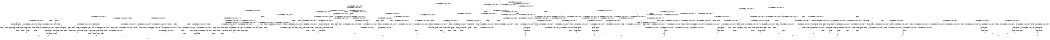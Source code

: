 digraph BCG {
size = "7, 10.5";
center = TRUE;
node [shape = circle];
0 [peripheries = 2];
0 -> 1 [label = "EX !0 !ATOMIC_EXCH_BRANCH (1, +0, TRUE, +0, 1, TRUE) !{0, 1, 2}"];
0 -> 2 [label = "EX !2 !ATOMIC_EXCH_BRANCH (1, +1, TRUE, +0, 2, TRUE) !{0, 1, 2}"];
0 -> 3 [label = "EX !1 !ATOMIC_EXCH_BRANCH (1, +1, TRUE, +1, 1, FALSE) !{0, 1, 2}"];
0 -> 4 [label = "EX !0 !ATOMIC_EXCH_BRANCH (1, +0, TRUE, +0, 1, TRUE) !{0, 1, 2}"];
1 -> 1 [label = "EX !0 !ATOMIC_EXCH_BRANCH (1, +0, TRUE, +0, 1, TRUE) !{0, 1, 2}"];
1 -> 5 [label = "EX !2 !ATOMIC_EXCH_BRANCH (1, +1, TRUE, +0, 2, TRUE) !{0, 1, 2}"];
1 -> 6 [label = "EX !1 !ATOMIC_EXCH_BRANCH (1, +1, TRUE, +1, 1, FALSE) !{0, 1, 2}"];
1 -> 4 [label = "EX !0 !ATOMIC_EXCH_BRANCH (1, +0, TRUE, +0, 1, TRUE) !{0, 1, 2}"];
2 -> 7 [label = "EX !0 !ATOMIC_EXCH_BRANCH (1, +0, TRUE, +0, 1, FALSE) !{0, 1, 2}"];
2 -> 8 [label = "EX !1 !ATOMIC_EXCH_BRANCH (1, +1, TRUE, +1, 1, TRUE) !{0, 1, 2}"];
2 -> 9 [label = "TERMINATE !2"];
2 -> 10 [label = "EX !0 !ATOMIC_EXCH_BRANCH (1, +0, TRUE, +0, 1, FALSE) !{0, 1, 2}"];
3 -> 11 [label = "EX !0 !ATOMIC_EXCH_BRANCH (1, +0, TRUE, +0, 1, FALSE) !{0, 1, 2}"];
3 -> 12 [label = "EX !2 !ATOMIC_EXCH_BRANCH (1, +1, TRUE, +0, 2, FALSE) !{0, 1, 2}"];
3 -> 13 [label = "TERMINATE !1"];
3 -> 14 [label = "EX !0 !ATOMIC_EXCH_BRANCH (1, +0, TRUE, +0, 1, FALSE) !{0, 1, 2}"];
4 -> 15 [label = "EX !1 !ATOMIC_EXCH_BRANCH (1, +1, TRUE, +1, 1, FALSE) !{0, 1, 2}"];
4 -> 4 [label = "EX !0 !ATOMIC_EXCH_BRANCH (1, +0, TRUE, +0, 1, TRUE) !{0, 1, 2}"];
4 -> 16 [label = "EX !2 !ATOMIC_EXCH_BRANCH (1, +1, TRUE, +0, 2, TRUE) !{0, 1, 2}"];
4 -> 17 [label = "EX !1 !ATOMIC_EXCH_BRANCH (1, +1, TRUE, +1, 1, FALSE) !{0, 1, 2}"];
5 -> 7 [label = "EX !0 !ATOMIC_EXCH_BRANCH (1, +0, TRUE, +0, 1, FALSE) !{0, 1, 2}"];
5 -> 18 [label = "EX !1 !ATOMIC_EXCH_BRANCH (1, +1, TRUE, +1, 1, TRUE) !{0, 1, 2}"];
5 -> 19 [label = "TERMINATE !2"];
5 -> 10 [label = "EX !0 !ATOMIC_EXCH_BRANCH (1, +0, TRUE, +0, 1, FALSE) !{0, 1, 2}"];
6 -> 11 [label = "EX !0 !ATOMIC_EXCH_BRANCH (1, +0, TRUE, +0, 1, FALSE) !{0, 1, 2}"];
6 -> 20 [label = "EX !2 !ATOMIC_EXCH_BRANCH (1, +1, TRUE, +0, 2, FALSE) !{0, 1, 2}"];
6 -> 21 [label = "TERMINATE !1"];
6 -> 14 [label = "EX !0 !ATOMIC_EXCH_BRANCH (1, +0, TRUE, +0, 1, FALSE) !{0, 1, 2}"];
7 -> 22 [label = "EX !1 !ATOMIC_EXCH_BRANCH (1, +1, TRUE, +1, 1, FALSE) !{0, 1, 2}"];
7 -> 23 [label = "TERMINATE !0"];
7 -> 24 [label = "TERMINATE !2"];
8 -> 8 [label = "EX !1 !ATOMIC_EXCH_BRANCH (1, +1, TRUE, +1, 1, TRUE) !{0, 1, 2}"];
8 -> 25 [label = "EX !0 !ATOMIC_EXCH_BRANCH (1, +0, TRUE, +0, 1, FALSE) !{0, 1, 2}"];
8 -> 26 [label = "TERMINATE !2"];
8 -> 27 [label = "EX !0 !ATOMIC_EXCH_BRANCH (1, +0, TRUE, +0, 1, FALSE) !{0, 1, 2}"];
9 -> 28 [label = "EX !0 !ATOMIC_EXCH_BRANCH (1, +0, TRUE, +0, 1, FALSE) !{0, 1}"];
9 -> 29 [label = "EX !1 !ATOMIC_EXCH_BRANCH (1, +1, TRUE, +1, 1, TRUE) !{0, 1}"];
9 -> 30 [label = "EX !0 !ATOMIC_EXCH_BRANCH (1, +0, TRUE, +0, 1, FALSE) !{0, 1}"];
10 -> 31 [label = "EX !1 !ATOMIC_EXCH_BRANCH (1, +1, TRUE, +1, 1, FALSE) !{0, 1, 2}"];
10 -> 32 [label = "EX !1 !ATOMIC_EXCH_BRANCH (1, +1, TRUE, +1, 1, FALSE) !{0, 1, 2}"];
10 -> 33 [label = "TERMINATE !0"];
10 -> 34 [label = "TERMINATE !2"];
11 -> 22 [label = "EX !2 !ATOMIC_EXCH_BRANCH (1, +1, TRUE, +0, 2, TRUE) !{0, 1, 2}"];
11 -> 35 [label = "TERMINATE !0"];
11 -> 36 [label = "TERMINATE !1"];
12 -> 37 [label = "EX !0 !ATOMIC_EXCH_BRANCH (1, +0, TRUE, +0, 1, FALSE) !{0, 1, 2}"];
12 -> 38 [label = "TERMINATE !2"];
12 -> 39 [label = "TERMINATE !1"];
12 -> 40 [label = "EX !0 !ATOMIC_EXCH_BRANCH (1, +0, TRUE, +0, 1, FALSE) !{0, 1, 2}"];
13 -> 41 [label = "EX !0 !ATOMIC_EXCH_BRANCH (1, +0, TRUE, +0, 1, FALSE) !{0, 2}"];
13 -> 42 [label = "EX !2 !ATOMIC_EXCH_BRANCH (1, +1, TRUE, +0, 2, FALSE) !{0, 2}"];
13 -> 43 [label = "EX !0 !ATOMIC_EXCH_BRANCH (1, +0, TRUE, +0, 1, FALSE) !{0, 2}"];
14 -> 32 [label = "EX !2 !ATOMIC_EXCH_BRANCH (1, +1, TRUE, +0, 2, TRUE) !{0, 1, 2}"];
14 -> 44 [label = "TERMINATE !0"];
14 -> 45 [label = "TERMINATE !1"];
15 -> 46 [label = "EX !2 !ATOMIC_EXCH_BRANCH (1, +1, TRUE, +0, 2, FALSE) !{0, 1, 2}"];
15 -> 47 [label = "EX !0 !ATOMIC_EXCH_BRANCH (1, +0, TRUE, +0, 1, FALSE) !{0, 1, 2}"];
15 -> 48 [label = "EX !2 !ATOMIC_EXCH_BRANCH (1, +1, TRUE, +0, 2, FALSE) !{0, 1, 2}"];
15 -> 49 [label = "TERMINATE !1"];
16 -> 50 [label = "EX !1 !ATOMIC_EXCH_BRANCH (1, +1, TRUE, +1, 1, TRUE) !{0, 1, 2}"];
16 -> 10 [label = "EX !0 !ATOMIC_EXCH_BRANCH (1, +0, TRUE, +0, 1, FALSE) !{0, 1, 2}"];
16 -> 51 [label = "EX !1 !ATOMIC_EXCH_BRANCH (1, +1, TRUE, +1, 1, TRUE) !{0, 1, 2}"];
16 -> 52 [label = "TERMINATE !2"];
17 -> 14 [label = "EX !0 !ATOMIC_EXCH_BRANCH (1, +0, TRUE, +0, 1, FALSE) !{0, 1, 2}"];
17 -> 53 [label = "EX !2 !ATOMIC_EXCH_BRANCH (1, +1, TRUE, +0, 2, FALSE) !{0, 1, 2}"];
17 -> 54 [label = "TERMINATE !1"];
18 -> 25 [label = "EX !0 !ATOMIC_EXCH_BRANCH (1, +0, TRUE, +0, 1, FALSE) !{0, 1, 2}"];
18 -> 18 [label = "EX !1 !ATOMIC_EXCH_BRANCH (1, +1, TRUE, +1, 1, TRUE) !{0, 1, 2}"];
18 -> 55 [label = "TERMINATE !2"];
18 -> 27 [label = "EX !0 !ATOMIC_EXCH_BRANCH (1, +0, TRUE, +0, 1, FALSE) !{0, 1, 2}"];
19 -> 28 [label = "EX !0 !ATOMIC_EXCH_BRANCH (1, +0, TRUE, +0, 1, FALSE) !{0, 1}"];
19 -> 56 [label = "EX !1 !ATOMIC_EXCH_BRANCH (1, +1, TRUE, +1, 1, TRUE) !{0, 1}"];
19 -> 30 [label = "EX !0 !ATOMIC_EXCH_BRANCH (1, +0, TRUE, +0, 1, FALSE) !{0, 1}"];
20 -> 37 [label = "EX !0 !ATOMIC_EXCH_BRANCH (1, +0, TRUE, +0, 1, FALSE) !{0, 1, 2}"];
20 -> 57 [label = "TERMINATE !2"];
20 -> 58 [label = "TERMINATE !1"];
20 -> 40 [label = "EX !0 !ATOMIC_EXCH_BRANCH (1, +0, TRUE, +0, 1, FALSE) !{0, 1, 2}"];
21 -> 41 [label = "EX !0 !ATOMIC_EXCH_BRANCH (1, +0, TRUE, +0, 1, FALSE) !{0, 2}"];
21 -> 59 [label = "EX !2 !ATOMIC_EXCH_BRANCH (1, +1, TRUE, +0, 2, FALSE) !{0, 2}"];
21 -> 43 [label = "EX !0 !ATOMIC_EXCH_BRANCH (1, +0, TRUE, +0, 1, FALSE) !{0, 2}"];
22 -> 60 [label = "TERMINATE !0"];
22 -> 61 [label = "TERMINATE !2"];
22 -> 62 [label = "TERMINATE !1"];
23 -> 63 [label = "EX !1 !ATOMIC_EXCH_BRANCH (1, +1, TRUE, +1, 1, FALSE) !{1, 2}"];
23 -> 64 [label = "TERMINATE !2"];
23 -> 65 [label = "EX !1 !ATOMIC_EXCH_BRANCH (1, +1, TRUE, +1, 1, FALSE) !{1, 2}"];
24 -> 66 [label = "EX !1 !ATOMIC_EXCH_BRANCH (1, +1, TRUE, +1, 1, FALSE) !{0, 1}"];
24 -> 64 [label = "TERMINATE !0"];
25 -> 22 [label = "EX !1 !ATOMIC_EXCH_BRANCH (1, +1, TRUE, +1, 1, FALSE) !{0, 1, 2}"];
25 -> 67 [label = "TERMINATE !0"];
25 -> 68 [label = "TERMINATE !2"];
26 -> 29 [label = "EX !1 !ATOMIC_EXCH_BRANCH (1, +1, TRUE, +1, 1, TRUE) !{0, 1}"];
26 -> 69 [label = "EX !0 !ATOMIC_EXCH_BRANCH (1, +0, TRUE, +0, 1, FALSE) !{0, 1}"];
26 -> 70 [label = "EX !0 !ATOMIC_EXCH_BRANCH (1, +0, TRUE, +0, 1, FALSE) !{0, 1}"];
27 -> 31 [label = "EX !1 !ATOMIC_EXCH_BRANCH (1, +1, TRUE, +1, 1, FALSE) !{0, 1, 2}"];
27 -> 32 [label = "EX !1 !ATOMIC_EXCH_BRANCH (1, +1, TRUE, +1, 1, FALSE) !{0, 1, 2}"];
27 -> 71 [label = "TERMINATE !0"];
27 -> 72 [label = "TERMINATE !2"];
28 -> 66 [label = "EX !1 !ATOMIC_EXCH_BRANCH (1, +1, TRUE, +1, 1, FALSE) !{0, 1}"];
28 -> 64 [label = "TERMINATE !0"];
29 -> 29 [label = "EX !1 !ATOMIC_EXCH_BRANCH (1, +1, TRUE, +1, 1, TRUE) !{0, 1}"];
29 -> 69 [label = "EX !0 !ATOMIC_EXCH_BRANCH (1, +0, TRUE, +0, 1, FALSE) !{0, 1}"];
29 -> 70 [label = "EX !0 !ATOMIC_EXCH_BRANCH (1, +0, TRUE, +0, 1, FALSE) !{0, 1}"];
30 -> 73 [label = "EX !1 !ATOMIC_EXCH_BRANCH (1, +1, TRUE, +1, 1, FALSE) !{0, 1}"];
30 -> 74 [label = "EX !1 !ATOMIC_EXCH_BRANCH (1, +1, TRUE, +1, 1, FALSE) !{0, 1}"];
30 -> 75 [label = "TERMINATE !0"];
31 -> 76 [label = "TERMINATE !0"];
31 -> 77 [label = "TERMINATE !2"];
31 -> 78 [label = "TERMINATE !1"];
32 -> 79 [label = "TERMINATE !0"];
32 -> 80 [label = "TERMINATE !2"];
32 -> 81 [label = "TERMINATE !1"];
33 -> 82 [label = "EX !1 !ATOMIC_EXCH_BRANCH (1, +1, TRUE, +1, 1, FALSE) !{1, 2}"];
33 -> 83 [label = "TERMINATE !2"];
34 -> 84 [label = "EX !1 !ATOMIC_EXCH_BRANCH (1, +1, TRUE, +1, 1, FALSE) !{0, 1}"];
34 -> 83 [label = "TERMINATE !0"];
35 -> 63 [label = "EX !2 !ATOMIC_EXCH_BRANCH (1, +1, TRUE, +0, 2, TRUE) !{1, 2}"];
35 -> 85 [label = "TERMINATE !1"];
36 -> 86 [label = "EX !2 !ATOMIC_EXCH_BRANCH (1, +1, TRUE, +0, 2, TRUE) !{0, 2}"];
36 -> 85 [label = "TERMINATE !0"];
37 -> 87 [label = "TERMINATE !0"];
37 -> 88 [label = "TERMINATE !2"];
37 -> 89 [label = "TERMINATE !1"];
38 -> 90 [label = "EX !0 !ATOMIC_EXCH_BRANCH (1, +0, TRUE, +0, 1, FALSE) !{0, 1}"];
38 -> 91 [label = "TERMINATE !1"];
38 -> 92 [label = "EX !0 !ATOMIC_EXCH_BRANCH (1, +0, TRUE, +0, 1, FALSE) !{0, 1}"];
39 -> 93 [label = "EX !0 !ATOMIC_EXCH_BRANCH (1, +0, TRUE, +0, 1, FALSE) !{0, 2}"];
39 -> 91 [label = "TERMINATE !2"];
39 -> 94 [label = "EX !0 !ATOMIC_EXCH_BRANCH (1, +0, TRUE, +0, 1, FALSE) !{0, 2}"];
40 -> 95 [label = "TERMINATE !0"];
40 -> 96 [label = "TERMINATE !2"];
40 -> 97 [label = "TERMINATE !1"];
41 -> 86 [label = "EX !2 !ATOMIC_EXCH_BRANCH (1, +1, TRUE, +0, 2, TRUE) !{0, 2}"];
41 -> 85 [label = "TERMINATE !0"];
42 -> 93 [label = "EX !0 !ATOMIC_EXCH_BRANCH (1, +0, TRUE, +0, 1, FALSE) !{0, 2}"];
42 -> 91 [label = "TERMINATE !2"];
42 -> 94 [label = "EX !0 !ATOMIC_EXCH_BRANCH (1, +0, TRUE, +0, 1, FALSE) !{0, 2}"];
43 -> 98 [label = "EX !2 !ATOMIC_EXCH_BRANCH (1, +1, TRUE, +0, 2, TRUE) !{0, 2}"];
43 -> 99 [label = "EX !2 !ATOMIC_EXCH_BRANCH (1, +1, TRUE, +0, 2, TRUE) !{0, 2}"];
43 -> 100 [label = "TERMINATE !0"];
44 -> 82 [label = "EX !2 !ATOMIC_EXCH_BRANCH (1, +1, TRUE, +0, 2, TRUE) !{1, 2}"];
44 -> 101 [label = "TERMINATE !1"];
45 -> 102 [label = "EX !2 !ATOMIC_EXCH_BRANCH (1, +1, TRUE, +0, 2, TRUE) !{0, 2}"];
45 -> 101 [label = "TERMINATE !0"];
46 -> 103 [label = "EX !0 !ATOMIC_EXCH_BRANCH (1, +0, TRUE, +0, 1, FALSE) !{0, 1, 2}"];
46 -> 104 [label = "TERMINATE !2"];
46 -> 105 [label = "TERMINATE !1"];
46 -> 40 [label = "EX !0 !ATOMIC_EXCH_BRANCH (1, +0, TRUE, +0, 1, FALSE) !{0, 1, 2}"];
47 -> 106 [label = "EX !2 !ATOMIC_EXCH_BRANCH (1, +1, TRUE, +0, 2, TRUE) !{0, 1, 2}"];
47 -> 31 [label = "EX !2 !ATOMIC_EXCH_BRANCH (1, +1, TRUE, +0, 2, TRUE) !{0, 1, 2}"];
47 -> 107 [label = "TERMINATE !0"];
47 -> 108 [label = "TERMINATE !1"];
48 -> 109 [label = "EX !0 !ATOMIC_EXCH_BRANCH (1, +0, TRUE, +0, 1, FALSE) !{0, 1, 2}"];
48 -> 110 [label = "TERMINATE !2"];
48 -> 111 [label = "TERMINATE !1"];
49 -> 112 [label = "EX !0 !ATOMIC_EXCH_BRANCH (1, +0, TRUE, +0, 1, FALSE) !{0, 2}"];
49 -> 113 [label = "EX !2 !ATOMIC_EXCH_BRANCH (1, +1, TRUE, +0, 2, FALSE) !{0, 2}"];
50 -> 114 [label = "EX !0 !ATOMIC_EXCH_BRANCH (1, +0, TRUE, +0, 1, FALSE) !{0, 1, 2}"];
50 -> 50 [label = "EX !1 !ATOMIC_EXCH_BRANCH (1, +1, TRUE, +1, 1, TRUE) !{0, 1, 2}"];
50 -> 115 [label = "TERMINATE !2"];
51 -> 50 [label = "EX !1 !ATOMIC_EXCH_BRANCH (1, +1, TRUE, +1, 1, TRUE) !{0, 1, 2}"];
51 -> 27 [label = "EX !0 !ATOMIC_EXCH_BRANCH (1, +0, TRUE, +0, 1, FALSE) !{0, 1, 2}"];
51 -> 51 [label = "EX !1 !ATOMIC_EXCH_BRANCH (1, +1, TRUE, +1, 1, TRUE) !{0, 1, 2}"];
51 -> 116 [label = "TERMINATE !2"];
52 -> 117 [label = "EX !0 !ATOMIC_EXCH_BRANCH (1, +0, TRUE, +0, 1, FALSE) !{0, 1}"];
52 -> 118 [label = "EX !1 !ATOMIC_EXCH_BRANCH (1, +1, TRUE, +1, 1, TRUE) !{0, 1}"];
53 -> 40 [label = "EX !0 !ATOMIC_EXCH_BRANCH (1, +0, TRUE, +0, 1, FALSE) !{0, 1, 2}"];
53 -> 119 [label = "TERMINATE !2"];
53 -> 120 [label = "TERMINATE !1"];
54 -> 121 [label = "EX !0 !ATOMIC_EXCH_BRANCH (1, +0, TRUE, +0, 1, FALSE) !{0, 2}"];
54 -> 122 [label = "EX !2 !ATOMIC_EXCH_BRANCH (1, +1, TRUE, +0, 2, FALSE) !{0, 2}"];
55 -> 69 [label = "EX !0 !ATOMIC_EXCH_BRANCH (1, +0, TRUE, +0, 1, FALSE) !{0, 1}"];
55 -> 56 [label = "EX !1 !ATOMIC_EXCH_BRANCH (1, +1, TRUE, +1, 1, TRUE) !{0, 1}"];
55 -> 70 [label = "EX !0 !ATOMIC_EXCH_BRANCH (1, +0, TRUE, +0, 1, FALSE) !{0, 1}"];
56 -> 69 [label = "EX !0 !ATOMIC_EXCH_BRANCH (1, +0, TRUE, +0, 1, FALSE) !{0, 1}"];
56 -> 56 [label = "EX !1 !ATOMIC_EXCH_BRANCH (1, +1, TRUE, +1, 1, TRUE) !{0, 1}"];
56 -> 70 [label = "EX !0 !ATOMIC_EXCH_BRANCH (1, +0, TRUE, +0, 1, FALSE) !{0, 1}"];
57 -> 90 [label = "EX !0 !ATOMIC_EXCH_BRANCH (1, +0, TRUE, +0, 1, FALSE) !{0, 1}"];
57 -> 123 [label = "TERMINATE !1"];
57 -> 92 [label = "EX !0 !ATOMIC_EXCH_BRANCH (1, +0, TRUE, +0, 1, FALSE) !{0, 1}"];
58 -> 93 [label = "EX !0 !ATOMIC_EXCH_BRANCH (1, +0, TRUE, +0, 1, FALSE) !{0, 2}"];
58 -> 123 [label = "TERMINATE !2"];
58 -> 94 [label = "EX !0 !ATOMIC_EXCH_BRANCH (1, +0, TRUE, +0, 1, FALSE) !{0, 2}"];
59 -> 93 [label = "EX !0 !ATOMIC_EXCH_BRANCH (1, +0, TRUE, +0, 1, FALSE) !{0, 2}"];
59 -> 123 [label = "TERMINATE !2"];
59 -> 94 [label = "EX !0 !ATOMIC_EXCH_BRANCH (1, +0, TRUE, +0, 1, FALSE) !{0, 2}"];
60 -> 124 [label = "TERMINATE !2"];
60 -> 125 [label = "TERMINATE !1"];
61 -> 124 [label = "TERMINATE !0"];
61 -> 126 [label = "TERMINATE !1"];
62 -> 125 [label = "TERMINATE !0"];
62 -> 126 [label = "TERMINATE !2"];
63 -> 124 [label = "TERMINATE !2"];
63 -> 125 [label = "TERMINATE !1"];
64 -> 127 [label = "EX !1 !ATOMIC_EXCH_BRANCH (1, +1, TRUE, +1, 1, FALSE) !{1}"];
64 -> 128 [label = "EX !1 !ATOMIC_EXCH_BRANCH (1, +1, TRUE, +1, 1, FALSE) !{1}"];
65 -> 129 [label = "TERMINATE !2"];
65 -> 130 [label = "TERMINATE !1"];
66 -> 124 [label = "TERMINATE !0"];
66 -> 126 [label = "TERMINATE !1"];
67 -> 63 [label = "EX !1 !ATOMIC_EXCH_BRANCH (1, +1, TRUE, +1, 1, FALSE) !{1, 2}"];
67 -> 131 [label = "TERMINATE !2"];
67 -> 65 [label = "EX !1 !ATOMIC_EXCH_BRANCH (1, +1, TRUE, +1, 1, FALSE) !{1, 2}"];
68 -> 66 [label = "EX !1 !ATOMIC_EXCH_BRANCH (1, +1, TRUE, +1, 1, FALSE) !{0, 1}"];
68 -> 131 [label = "TERMINATE !0"];
69 -> 66 [label = "EX !1 !ATOMIC_EXCH_BRANCH (1, +1, TRUE, +1, 1, FALSE) !{0, 1}"];
69 -> 131 [label = "TERMINATE !0"];
70 -> 73 [label = "EX !1 !ATOMIC_EXCH_BRANCH (1, +1, TRUE, +1, 1, FALSE) !{0, 1}"];
70 -> 74 [label = "EX !1 !ATOMIC_EXCH_BRANCH (1, +1, TRUE, +1, 1, FALSE) !{0, 1}"];
70 -> 132 [label = "TERMINATE !0"];
71 -> 82 [label = "EX !1 !ATOMIC_EXCH_BRANCH (1, +1, TRUE, +1, 1, FALSE) !{1, 2}"];
71 -> 133 [label = "TERMINATE !2"];
72 -> 84 [label = "EX !1 !ATOMIC_EXCH_BRANCH (1, +1, TRUE, +1, 1, FALSE) !{0, 1}"];
72 -> 133 [label = "TERMINATE !0"];
73 -> 134 [label = "TERMINATE !0"];
73 -> 135 [label = "TERMINATE !1"];
74 -> 136 [label = "TERMINATE !0"];
74 -> 137 [label = "TERMINATE !1"];
75 -> 138 [label = "EX !1 !ATOMIC_EXCH_BRANCH (1, +1, TRUE, +1, 1, FALSE) !{1}"];
76 -> 139 [label = "TERMINATE !2"];
76 -> 140 [label = "TERMINATE !1"];
77 -> 139 [label = "TERMINATE !0"];
77 -> 141 [label = "TERMINATE !1"];
78 -> 140 [label = "TERMINATE !0"];
78 -> 141 [label = "TERMINATE !2"];
79 -> 142 [label = "TERMINATE !2"];
79 -> 143 [label = "TERMINATE !1"];
80 -> 142 [label = "TERMINATE !0"];
80 -> 144 [label = "TERMINATE !1"];
81 -> 143 [label = "TERMINATE !0"];
81 -> 144 [label = "TERMINATE !2"];
82 -> 142 [label = "TERMINATE !2"];
82 -> 143 [label = "TERMINATE !1"];
83 -> 145 [label = "EX !1 !ATOMIC_EXCH_BRANCH (1, +1, TRUE, +1, 1, FALSE) !{1}"];
84 -> 142 [label = "TERMINATE !0"];
84 -> 144 [label = "TERMINATE !1"];
85 -> 146 [label = "EX !2 !ATOMIC_EXCH_BRANCH (1, +1, TRUE, +0, 2, TRUE) !{2}"];
85 -> 147 [label = "EX !2 !ATOMIC_EXCH_BRANCH (1, +1, TRUE, +0, 2, TRUE) !{2}"];
86 -> 125 [label = "TERMINATE !0"];
86 -> 126 [label = "TERMINATE !2"];
87 -> 148 [label = "TERMINATE !2"];
87 -> 149 [label = "TERMINATE !1"];
88 -> 148 [label = "TERMINATE !0"];
88 -> 150 [label = "TERMINATE !1"];
89 -> 149 [label = "TERMINATE !0"];
89 -> 150 [label = "TERMINATE !2"];
90 -> 148 [label = "TERMINATE !0"];
90 -> 150 [label = "TERMINATE !1"];
91 -> 151 [label = "EX !0 !ATOMIC_EXCH_BRANCH (1, +0, TRUE, +0, 1, FALSE) !{0}"];
91 -> 152 [label = "EX !0 !ATOMIC_EXCH_BRANCH (1, +0, TRUE, +0, 1, FALSE) !{0}"];
92 -> 153 [label = "TERMINATE !0"];
92 -> 154 [label = "TERMINATE !1"];
93 -> 149 [label = "TERMINATE !0"];
93 -> 150 [label = "TERMINATE !2"];
94 -> 155 [label = "TERMINATE !0"];
94 -> 156 [label = "TERMINATE !2"];
95 -> 157 [label = "TERMINATE !2"];
95 -> 158 [label = "TERMINATE !1"];
96 -> 157 [label = "TERMINATE !0"];
96 -> 159 [label = "TERMINATE !1"];
97 -> 158 [label = "TERMINATE !0"];
97 -> 159 [label = "TERMINATE !2"];
98 -> 160 [label = "TERMINATE !0"];
98 -> 161 [label = "TERMINATE !2"];
99 -> 162 [label = "TERMINATE !0"];
99 -> 163 [label = "TERMINATE !2"];
100 -> 164 [label = "EX !2 !ATOMIC_EXCH_BRANCH (1, +1, TRUE, +0, 2, TRUE) !{2}"];
101 -> 165 [label = "EX !2 !ATOMIC_EXCH_BRANCH (1, +1, TRUE, +0, 2, TRUE) !{2}"];
102 -> 143 [label = "TERMINATE !0"];
102 -> 144 [label = "TERMINATE !2"];
103 -> 166 [label = "TERMINATE !0"];
103 -> 167 [label = "TERMINATE !2"];
103 -> 168 [label = "TERMINATE !1"];
104 -> 169 [label = "EX !0 !ATOMIC_EXCH_BRANCH (1, +0, TRUE, +0, 1, FALSE) !{0, 1}"];
104 -> 170 [label = "TERMINATE !1"];
105 -> 171 [label = "EX !0 !ATOMIC_EXCH_BRANCH (1, +0, TRUE, +0, 1, FALSE) !{0, 2}"];
105 -> 170 [label = "TERMINATE !2"];
106 -> 172 [label = "TERMINATE !0"];
106 -> 173 [label = "TERMINATE !2"];
106 -> 174 [label = "TERMINATE !1"];
107 -> 175 [label = "EX !2 !ATOMIC_EXCH_BRANCH (1, +1, TRUE, +0, 2, TRUE) !{1, 2}"];
107 -> 176 [label = "TERMINATE !1"];
108 -> 177 [label = "EX !2 !ATOMIC_EXCH_BRANCH (1, +1, TRUE, +0, 2, TRUE) !{0, 2}"];
108 -> 176 [label = "TERMINATE !0"];
109 -> 178 [label = "TERMINATE !0"];
109 -> 179 [label = "TERMINATE !2"];
109 -> 180 [label = "TERMINATE !1"];
110 -> 181 [label = "EX !0 !ATOMIC_EXCH_BRANCH (1, +0, TRUE, +0, 1, FALSE) !{0, 1}"];
110 -> 182 [label = "TERMINATE !1"];
111 -> 183 [label = "EX !0 !ATOMIC_EXCH_BRANCH (1, +0, TRUE, +0, 1, FALSE) !{0, 2}"];
111 -> 182 [label = "TERMINATE !2"];
112 -> 177 [label = "EX !2 !ATOMIC_EXCH_BRANCH (1, +1, TRUE, +0, 2, TRUE) !{0, 2}"];
112 -> 176 [label = "TERMINATE !0"];
113 -> 183 [label = "EX !0 !ATOMIC_EXCH_BRANCH (1, +0, TRUE, +0, 1, FALSE) !{0, 2}"];
113 -> 182 [label = "TERMINATE !2"];
114 -> 31 [label = "EX !1 !ATOMIC_EXCH_BRANCH (1, +1, TRUE, +1, 1, FALSE) !{0, 1, 2}"];
114 -> 184 [label = "TERMINATE !0"];
114 -> 185 [label = "TERMINATE !2"];
115 -> 186 [label = "EX !0 !ATOMIC_EXCH_BRANCH (1, +0, TRUE, +0, 1, FALSE) !{0, 1}"];
115 -> 187 [label = "EX !1 !ATOMIC_EXCH_BRANCH (1, +1, TRUE, +1, 1, TRUE) !{0, 1}"];
116 -> 188 [label = "EX !0 !ATOMIC_EXCH_BRANCH (1, +0, TRUE, +0, 1, FALSE) !{0, 1}"];
116 -> 118 [label = "EX !1 !ATOMIC_EXCH_BRANCH (1, +1, TRUE, +1, 1, TRUE) !{0, 1}"];
117 -> 84 [label = "EX !1 !ATOMIC_EXCH_BRANCH (1, +1, TRUE, +1, 1, FALSE) !{0, 1}"];
117 -> 83 [label = "TERMINATE !0"];
118 -> 188 [label = "EX !0 !ATOMIC_EXCH_BRANCH (1, +0, TRUE, +0, 1, FALSE) !{0, 1}"];
118 -> 118 [label = "EX !1 !ATOMIC_EXCH_BRANCH (1, +1, TRUE, +1, 1, TRUE) !{0, 1}"];
119 -> 189 [label = "EX !0 !ATOMIC_EXCH_BRANCH (1, +0, TRUE, +0, 1, FALSE) !{0, 1}"];
119 -> 190 [label = "TERMINATE !1"];
120 -> 191 [label = "EX !0 !ATOMIC_EXCH_BRANCH (1, +0, TRUE, +0, 1, FALSE) !{0, 2}"];
120 -> 190 [label = "TERMINATE !2"];
121 -> 102 [label = "EX !2 !ATOMIC_EXCH_BRANCH (1, +1, TRUE, +0, 2, TRUE) !{0, 2}"];
121 -> 101 [label = "TERMINATE !0"];
122 -> 191 [label = "EX !0 !ATOMIC_EXCH_BRANCH (1, +0, TRUE, +0, 1, FALSE) !{0, 2}"];
122 -> 190 [label = "TERMINATE !2"];
123 -> 151 [label = "EX !0 !ATOMIC_EXCH_BRANCH (1, +0, TRUE, +0, 1, FALSE) !{0}"];
123 -> 152 [label = "EX !0 !ATOMIC_EXCH_BRANCH (1, +0, TRUE, +0, 1, FALSE) !{0}"];
124 -> 192 [label = "TERMINATE !1"];
125 -> 192 [label = "TERMINATE !2"];
126 -> 192 [label = "TERMINATE !0"];
127 -> 192 [label = "TERMINATE !1"];
128 -> 193 [label = "TERMINATE !1"];
129 -> 194 [label = "TERMINATE !1"];
130 -> 194 [label = "TERMINATE !2"];
131 -> 127 [label = "EX !1 !ATOMIC_EXCH_BRANCH (1, +1, TRUE, +1, 1, FALSE) !{1}"];
131 -> 128 [label = "EX !1 !ATOMIC_EXCH_BRANCH (1, +1, TRUE, +1, 1, FALSE) !{1}"];
132 -> 138 [label = "EX !1 !ATOMIC_EXCH_BRANCH (1, +1, TRUE, +1, 1, FALSE) !{1}"];
133 -> 145 [label = "EX !1 !ATOMIC_EXCH_BRANCH (1, +1, TRUE, +1, 1, FALSE) !{1}"];
134 -> 195 [label = "TERMINATE !1"];
135 -> 195 [label = "TERMINATE !0"];
136 -> 196 [label = "TERMINATE !1"];
137 -> 196 [label = "TERMINATE !0"];
138 -> 196 [label = "TERMINATE !1"];
139 -> 197 [label = "TERMINATE !1"];
140 -> 197 [label = "TERMINATE !2"];
141 -> 197 [label = "TERMINATE !0"];
142 -> 198 [label = "TERMINATE !1"];
143 -> 198 [label = "TERMINATE !2"];
144 -> 198 [label = "TERMINATE !0"];
145 -> 198 [label = "TERMINATE !1"];
146 -> 192 [label = "TERMINATE !2"];
147 -> 199 [label = "TERMINATE !2"];
148 -> 200 [label = "TERMINATE !1"];
149 -> 200 [label = "TERMINATE !2"];
150 -> 200 [label = "TERMINATE !0"];
151 -> 200 [label = "TERMINATE !0"];
152 -> 201 [label = "TERMINATE !0"];
153 -> 202 [label = "TERMINATE !1"];
154 -> 202 [label = "TERMINATE !0"];
155 -> 203 [label = "TERMINATE !2"];
156 -> 203 [label = "TERMINATE !0"];
157 -> 204 [label = "TERMINATE !1"];
158 -> 204 [label = "TERMINATE !2"];
159 -> 204 [label = "TERMINATE !0"];
160 -> 205 [label = "TERMINATE !2"];
161 -> 205 [label = "TERMINATE !0"];
162 -> 206 [label = "TERMINATE !2"];
163 -> 206 [label = "TERMINATE !0"];
164 -> 206 [label = "TERMINATE !2"];
165 -> 198 [label = "TERMINATE !2"];
166 -> 207 [label = "TERMINATE !2"];
166 -> 208 [label = "TERMINATE !1"];
167 -> 207 [label = "TERMINATE !0"];
167 -> 209 [label = "TERMINATE !1"];
168 -> 208 [label = "TERMINATE !0"];
168 -> 209 [label = "TERMINATE !2"];
169 -> 207 [label = "TERMINATE !0"];
169 -> 209 [label = "TERMINATE !1"];
170 -> 210 [label = "EX !0 !ATOMIC_EXCH_BRANCH (1, +0, TRUE, +0, 1, FALSE) !{0}"];
171 -> 208 [label = "TERMINATE !0"];
171 -> 209 [label = "TERMINATE !2"];
172 -> 211 [label = "TERMINATE !2"];
172 -> 212 [label = "TERMINATE !1"];
173 -> 211 [label = "TERMINATE !0"];
173 -> 213 [label = "TERMINATE !1"];
174 -> 212 [label = "TERMINATE !0"];
174 -> 213 [label = "TERMINATE !2"];
175 -> 139 [label = "TERMINATE !2"];
175 -> 140 [label = "TERMINATE !1"];
176 -> 214 [label = "EX !2 !ATOMIC_EXCH_BRANCH (1, +1, TRUE, +0, 2, TRUE) !{2}"];
177 -> 140 [label = "TERMINATE !0"];
177 -> 141 [label = "TERMINATE !2"];
178 -> 215 [label = "TERMINATE !2"];
178 -> 216 [label = "TERMINATE !1"];
179 -> 215 [label = "TERMINATE !0"];
179 -> 217 [label = "TERMINATE !1"];
180 -> 216 [label = "TERMINATE !0"];
180 -> 217 [label = "TERMINATE !2"];
181 -> 215 [label = "TERMINATE !0"];
181 -> 217 [label = "TERMINATE !1"];
182 -> 218 [label = "EX !0 !ATOMIC_EXCH_BRANCH (1, +0, TRUE, +0, 1, FALSE) !{0}"];
183 -> 216 [label = "TERMINATE !0"];
183 -> 217 [label = "TERMINATE !2"];
184 -> 175 [label = "EX !1 !ATOMIC_EXCH_BRANCH (1, +1, TRUE, +1, 1, FALSE) !{1, 2}"];
184 -> 219 [label = "TERMINATE !2"];
185 -> 220 [label = "EX !1 !ATOMIC_EXCH_BRANCH (1, +1, TRUE, +1, 1, FALSE) !{0, 1}"];
185 -> 219 [label = "TERMINATE !0"];
186 -> 220 [label = "EX !1 !ATOMIC_EXCH_BRANCH (1, +1, TRUE, +1, 1, FALSE) !{0, 1}"];
186 -> 219 [label = "TERMINATE !0"];
187 -> 186 [label = "EX !0 !ATOMIC_EXCH_BRANCH (1, +0, TRUE, +0, 1, FALSE) !{0, 1}"];
187 -> 187 [label = "EX !1 !ATOMIC_EXCH_BRANCH (1, +1, TRUE, +1, 1, TRUE) !{0, 1}"];
188 -> 84 [label = "EX !1 !ATOMIC_EXCH_BRANCH (1, +1, TRUE, +1, 1, FALSE) !{0, 1}"];
188 -> 133 [label = "TERMINATE !0"];
189 -> 157 [label = "TERMINATE !0"];
189 -> 159 [label = "TERMINATE !1"];
190 -> 221 [label = "EX !0 !ATOMIC_EXCH_BRANCH (1, +0, TRUE, +0, 1, FALSE) !{0}"];
191 -> 158 [label = "TERMINATE !0"];
191 -> 159 [label = "TERMINATE !2"];
192 -> 222 [label = "exit"];
193 -> 223 [label = "exit"];
194 -> 224 [label = "exit"];
195 -> 225 [label = "exit"];
196 -> 226 [label = "exit"];
197 -> 227 [label = "exit"];
198 -> 228 [label = "exit"];
199 -> 229 [label = "exit"];
200 -> 222 [label = "exit"];
201 -> 230 [label = "exit"];
202 -> 226 [label = "exit"];
203 -> 231 [label = "exit"];
204 -> 228 [label = "exit"];
205 -> 232 [label = "exit"];
206 -> 231 [label = "exit"];
207 -> 233 [label = "TERMINATE !1"];
208 -> 233 [label = "TERMINATE !2"];
209 -> 233 [label = "TERMINATE !0"];
210 -> 233 [label = "TERMINATE !0"];
211 -> 234 [label = "TERMINATE !1"];
212 -> 234 [label = "TERMINATE !2"];
213 -> 234 [label = "TERMINATE !0"];
214 -> 197 [label = "TERMINATE !2"];
215 -> 235 [label = "TERMINATE !1"];
216 -> 235 [label = "TERMINATE !2"];
217 -> 235 [label = "TERMINATE !0"];
218 -> 235 [label = "TERMINATE !0"];
219 -> 236 [label = "EX !1 !ATOMIC_EXCH_BRANCH (1, +1, TRUE, +1, 1, FALSE) !{1}"];
220 -> 139 [label = "TERMINATE !0"];
220 -> 141 [label = "TERMINATE !1"];
221 -> 204 [label = "TERMINATE !0"];
233 -> 237 [label = "exit"];
234 -> 237 [label = "exit"];
235 -> 227 [label = "exit"];
236 -> 197 [label = "TERMINATE !1"];
}
